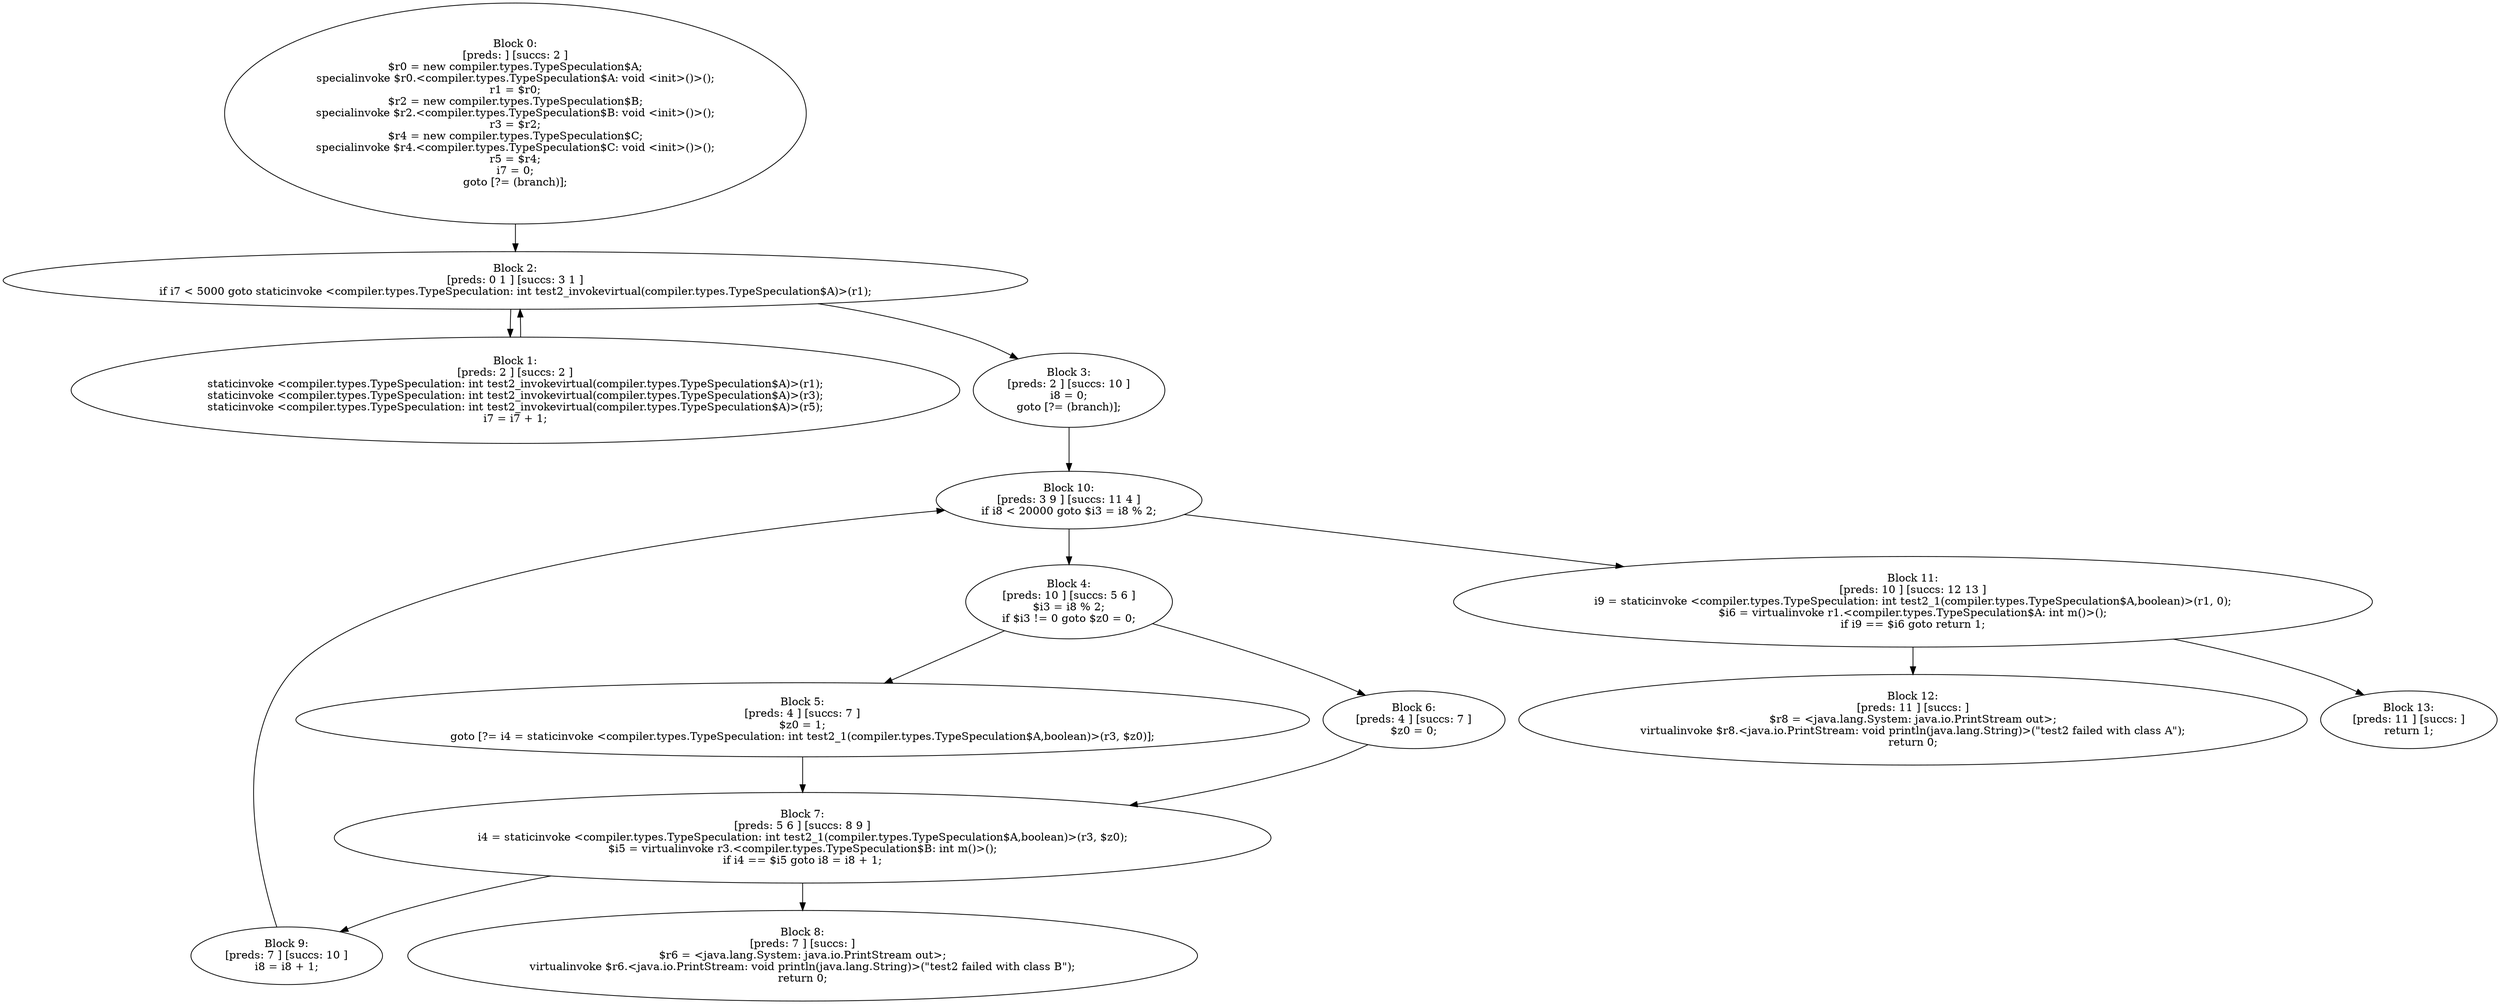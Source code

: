 digraph "unitGraph" {
    "Block 0:
[preds: ] [succs: 2 ]
$r0 = new compiler.types.TypeSpeculation$A;
specialinvoke $r0.<compiler.types.TypeSpeculation$A: void <init>()>();
r1 = $r0;
$r2 = new compiler.types.TypeSpeculation$B;
specialinvoke $r2.<compiler.types.TypeSpeculation$B: void <init>()>();
r3 = $r2;
$r4 = new compiler.types.TypeSpeculation$C;
specialinvoke $r4.<compiler.types.TypeSpeculation$C: void <init>()>();
r5 = $r4;
i7 = 0;
goto [?= (branch)];
"
    "Block 1:
[preds: 2 ] [succs: 2 ]
staticinvoke <compiler.types.TypeSpeculation: int test2_invokevirtual(compiler.types.TypeSpeculation$A)>(r1);
staticinvoke <compiler.types.TypeSpeculation: int test2_invokevirtual(compiler.types.TypeSpeculation$A)>(r3);
staticinvoke <compiler.types.TypeSpeculation: int test2_invokevirtual(compiler.types.TypeSpeculation$A)>(r5);
i7 = i7 + 1;
"
    "Block 2:
[preds: 0 1 ] [succs: 3 1 ]
if i7 < 5000 goto staticinvoke <compiler.types.TypeSpeculation: int test2_invokevirtual(compiler.types.TypeSpeculation$A)>(r1);
"
    "Block 3:
[preds: 2 ] [succs: 10 ]
i8 = 0;
goto [?= (branch)];
"
    "Block 4:
[preds: 10 ] [succs: 5 6 ]
$i3 = i8 % 2;
if $i3 != 0 goto $z0 = 0;
"
    "Block 5:
[preds: 4 ] [succs: 7 ]
$z0 = 1;
goto [?= i4 = staticinvoke <compiler.types.TypeSpeculation: int test2_1(compiler.types.TypeSpeculation$A,boolean)>(r3, $z0)];
"
    "Block 6:
[preds: 4 ] [succs: 7 ]
$z0 = 0;
"
    "Block 7:
[preds: 5 6 ] [succs: 8 9 ]
i4 = staticinvoke <compiler.types.TypeSpeculation: int test2_1(compiler.types.TypeSpeculation$A,boolean)>(r3, $z0);
$i5 = virtualinvoke r3.<compiler.types.TypeSpeculation$B: int m()>();
if i4 == $i5 goto i8 = i8 + 1;
"
    "Block 8:
[preds: 7 ] [succs: ]
$r6 = <java.lang.System: java.io.PrintStream out>;
virtualinvoke $r6.<java.io.PrintStream: void println(java.lang.String)>(\"test2 failed with class B\");
return 0;
"
    "Block 9:
[preds: 7 ] [succs: 10 ]
i8 = i8 + 1;
"
    "Block 10:
[preds: 3 9 ] [succs: 11 4 ]
if i8 < 20000 goto $i3 = i8 % 2;
"
    "Block 11:
[preds: 10 ] [succs: 12 13 ]
i9 = staticinvoke <compiler.types.TypeSpeculation: int test2_1(compiler.types.TypeSpeculation$A,boolean)>(r1, 0);
$i6 = virtualinvoke r1.<compiler.types.TypeSpeculation$A: int m()>();
if i9 == $i6 goto return 1;
"
    "Block 12:
[preds: 11 ] [succs: ]
$r8 = <java.lang.System: java.io.PrintStream out>;
virtualinvoke $r8.<java.io.PrintStream: void println(java.lang.String)>(\"test2 failed with class A\");
return 0;
"
    "Block 13:
[preds: 11 ] [succs: ]
return 1;
"
    "Block 0:
[preds: ] [succs: 2 ]
$r0 = new compiler.types.TypeSpeculation$A;
specialinvoke $r0.<compiler.types.TypeSpeculation$A: void <init>()>();
r1 = $r0;
$r2 = new compiler.types.TypeSpeculation$B;
specialinvoke $r2.<compiler.types.TypeSpeculation$B: void <init>()>();
r3 = $r2;
$r4 = new compiler.types.TypeSpeculation$C;
specialinvoke $r4.<compiler.types.TypeSpeculation$C: void <init>()>();
r5 = $r4;
i7 = 0;
goto [?= (branch)];
"->"Block 2:
[preds: 0 1 ] [succs: 3 1 ]
if i7 < 5000 goto staticinvoke <compiler.types.TypeSpeculation: int test2_invokevirtual(compiler.types.TypeSpeculation$A)>(r1);
";
    "Block 1:
[preds: 2 ] [succs: 2 ]
staticinvoke <compiler.types.TypeSpeculation: int test2_invokevirtual(compiler.types.TypeSpeculation$A)>(r1);
staticinvoke <compiler.types.TypeSpeculation: int test2_invokevirtual(compiler.types.TypeSpeculation$A)>(r3);
staticinvoke <compiler.types.TypeSpeculation: int test2_invokevirtual(compiler.types.TypeSpeculation$A)>(r5);
i7 = i7 + 1;
"->"Block 2:
[preds: 0 1 ] [succs: 3 1 ]
if i7 < 5000 goto staticinvoke <compiler.types.TypeSpeculation: int test2_invokevirtual(compiler.types.TypeSpeculation$A)>(r1);
";
    "Block 2:
[preds: 0 1 ] [succs: 3 1 ]
if i7 < 5000 goto staticinvoke <compiler.types.TypeSpeculation: int test2_invokevirtual(compiler.types.TypeSpeculation$A)>(r1);
"->"Block 3:
[preds: 2 ] [succs: 10 ]
i8 = 0;
goto [?= (branch)];
";
    "Block 2:
[preds: 0 1 ] [succs: 3 1 ]
if i7 < 5000 goto staticinvoke <compiler.types.TypeSpeculation: int test2_invokevirtual(compiler.types.TypeSpeculation$A)>(r1);
"->"Block 1:
[preds: 2 ] [succs: 2 ]
staticinvoke <compiler.types.TypeSpeculation: int test2_invokevirtual(compiler.types.TypeSpeculation$A)>(r1);
staticinvoke <compiler.types.TypeSpeculation: int test2_invokevirtual(compiler.types.TypeSpeculation$A)>(r3);
staticinvoke <compiler.types.TypeSpeculation: int test2_invokevirtual(compiler.types.TypeSpeculation$A)>(r5);
i7 = i7 + 1;
";
    "Block 3:
[preds: 2 ] [succs: 10 ]
i8 = 0;
goto [?= (branch)];
"->"Block 10:
[preds: 3 9 ] [succs: 11 4 ]
if i8 < 20000 goto $i3 = i8 % 2;
";
    "Block 4:
[preds: 10 ] [succs: 5 6 ]
$i3 = i8 % 2;
if $i3 != 0 goto $z0 = 0;
"->"Block 5:
[preds: 4 ] [succs: 7 ]
$z0 = 1;
goto [?= i4 = staticinvoke <compiler.types.TypeSpeculation: int test2_1(compiler.types.TypeSpeculation$A,boolean)>(r3, $z0)];
";
    "Block 4:
[preds: 10 ] [succs: 5 6 ]
$i3 = i8 % 2;
if $i3 != 0 goto $z0 = 0;
"->"Block 6:
[preds: 4 ] [succs: 7 ]
$z0 = 0;
";
    "Block 5:
[preds: 4 ] [succs: 7 ]
$z0 = 1;
goto [?= i4 = staticinvoke <compiler.types.TypeSpeculation: int test2_1(compiler.types.TypeSpeculation$A,boolean)>(r3, $z0)];
"->"Block 7:
[preds: 5 6 ] [succs: 8 9 ]
i4 = staticinvoke <compiler.types.TypeSpeculation: int test2_1(compiler.types.TypeSpeculation$A,boolean)>(r3, $z0);
$i5 = virtualinvoke r3.<compiler.types.TypeSpeculation$B: int m()>();
if i4 == $i5 goto i8 = i8 + 1;
";
    "Block 6:
[preds: 4 ] [succs: 7 ]
$z0 = 0;
"->"Block 7:
[preds: 5 6 ] [succs: 8 9 ]
i4 = staticinvoke <compiler.types.TypeSpeculation: int test2_1(compiler.types.TypeSpeculation$A,boolean)>(r3, $z0);
$i5 = virtualinvoke r3.<compiler.types.TypeSpeculation$B: int m()>();
if i4 == $i5 goto i8 = i8 + 1;
";
    "Block 7:
[preds: 5 6 ] [succs: 8 9 ]
i4 = staticinvoke <compiler.types.TypeSpeculation: int test2_1(compiler.types.TypeSpeculation$A,boolean)>(r3, $z0);
$i5 = virtualinvoke r3.<compiler.types.TypeSpeculation$B: int m()>();
if i4 == $i5 goto i8 = i8 + 1;
"->"Block 8:
[preds: 7 ] [succs: ]
$r6 = <java.lang.System: java.io.PrintStream out>;
virtualinvoke $r6.<java.io.PrintStream: void println(java.lang.String)>(\"test2 failed with class B\");
return 0;
";
    "Block 7:
[preds: 5 6 ] [succs: 8 9 ]
i4 = staticinvoke <compiler.types.TypeSpeculation: int test2_1(compiler.types.TypeSpeculation$A,boolean)>(r3, $z0);
$i5 = virtualinvoke r3.<compiler.types.TypeSpeculation$B: int m()>();
if i4 == $i5 goto i8 = i8 + 1;
"->"Block 9:
[preds: 7 ] [succs: 10 ]
i8 = i8 + 1;
";
    "Block 9:
[preds: 7 ] [succs: 10 ]
i8 = i8 + 1;
"->"Block 10:
[preds: 3 9 ] [succs: 11 4 ]
if i8 < 20000 goto $i3 = i8 % 2;
";
    "Block 10:
[preds: 3 9 ] [succs: 11 4 ]
if i8 < 20000 goto $i3 = i8 % 2;
"->"Block 11:
[preds: 10 ] [succs: 12 13 ]
i9 = staticinvoke <compiler.types.TypeSpeculation: int test2_1(compiler.types.TypeSpeculation$A,boolean)>(r1, 0);
$i6 = virtualinvoke r1.<compiler.types.TypeSpeculation$A: int m()>();
if i9 == $i6 goto return 1;
";
    "Block 10:
[preds: 3 9 ] [succs: 11 4 ]
if i8 < 20000 goto $i3 = i8 % 2;
"->"Block 4:
[preds: 10 ] [succs: 5 6 ]
$i3 = i8 % 2;
if $i3 != 0 goto $z0 = 0;
";
    "Block 11:
[preds: 10 ] [succs: 12 13 ]
i9 = staticinvoke <compiler.types.TypeSpeculation: int test2_1(compiler.types.TypeSpeculation$A,boolean)>(r1, 0);
$i6 = virtualinvoke r1.<compiler.types.TypeSpeculation$A: int m()>();
if i9 == $i6 goto return 1;
"->"Block 12:
[preds: 11 ] [succs: ]
$r8 = <java.lang.System: java.io.PrintStream out>;
virtualinvoke $r8.<java.io.PrintStream: void println(java.lang.String)>(\"test2 failed with class A\");
return 0;
";
    "Block 11:
[preds: 10 ] [succs: 12 13 ]
i9 = staticinvoke <compiler.types.TypeSpeculation: int test2_1(compiler.types.TypeSpeculation$A,boolean)>(r1, 0);
$i6 = virtualinvoke r1.<compiler.types.TypeSpeculation$A: int m()>();
if i9 == $i6 goto return 1;
"->"Block 13:
[preds: 11 ] [succs: ]
return 1;
";
}
